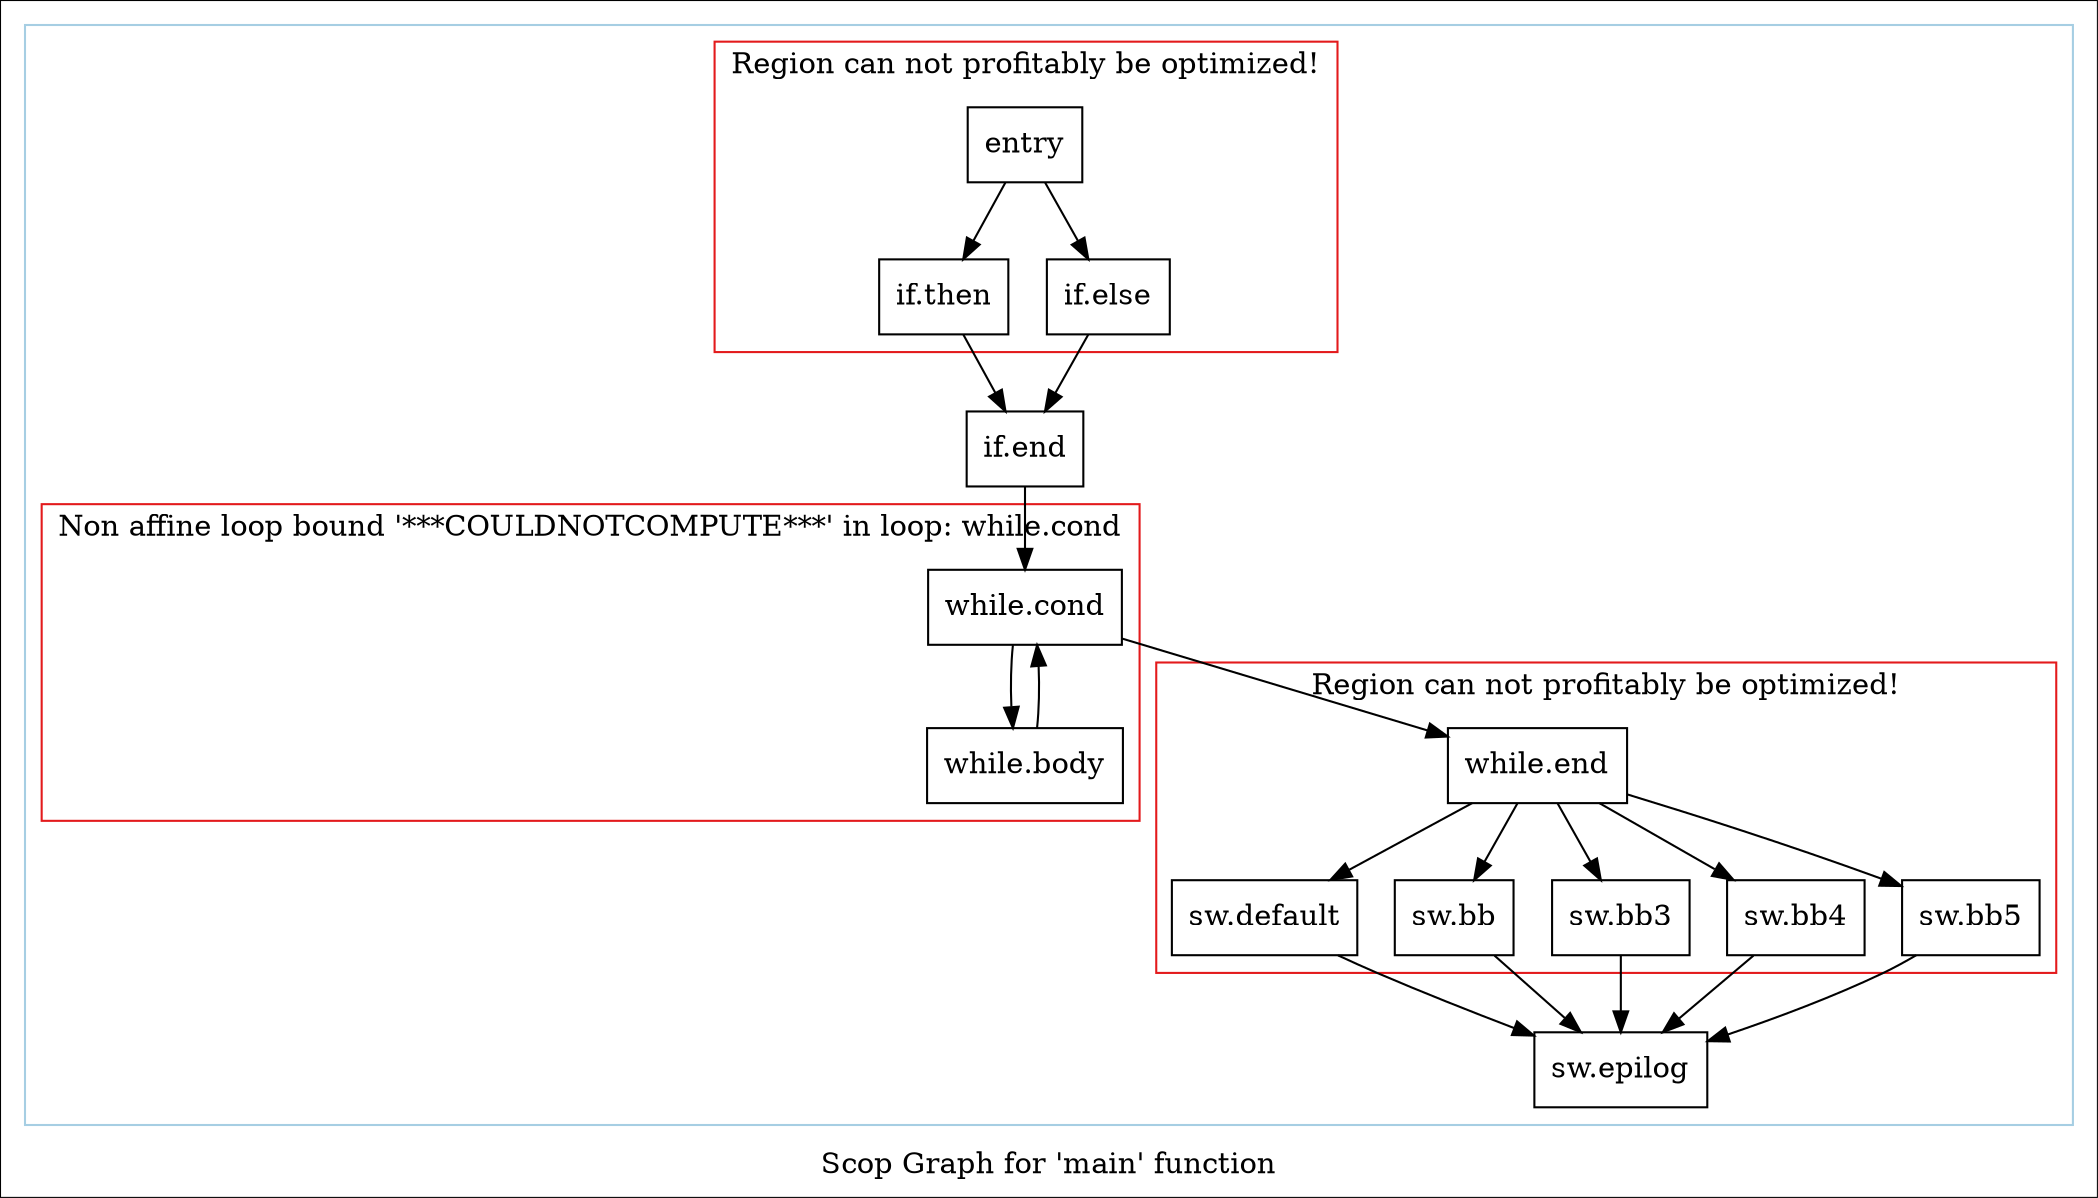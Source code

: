 digraph "Scop Graph for 'main' function" {
	label="Scop Graph for 'main' function";

	Node0x921610 [shape=record,label="{entry}"];
	Node0x921610 -> Node0x920a60;
	Node0x921610 -> Node0x91e570;
	Node0x920a60 [shape=record,label="{if.then}"];
	Node0x920a60 -> Node0x8e9390;
	Node0x8e9390 [shape=record,label="{if.end}"];
	Node0x8e9390 -> Node0x9261b0;
	Node0x9261b0 [shape=record,label="{while.cond}"];
	Node0x9261b0 -> Node0x927910;
	Node0x9261b0 -> Node0x927360;
	Node0x927910 [shape=record,label="{while.body}"];
	Node0x927910 -> Node0x9261b0[constraint=false];
	Node0x927360 [shape=record,label="{while.end}"];
	Node0x927360 -> Node0x94b670;
	Node0x927360 -> Node0x9267f0;
	Node0x927360 -> Node0x91d0d0;
	Node0x927360 -> Node0x9226d0;
	Node0x927360 -> Node0x947240;
	Node0x94b670 [shape=record,label="{sw.default}"];
	Node0x94b670 -> Node0x926900;
	Node0x926900 [shape=record,label="{sw.epilog}"];
	Node0x9267f0 [shape=record,label="{sw.bb}"];
	Node0x9267f0 -> Node0x926900;
	Node0x91d0d0 [shape=record,label="{sw.bb3}"];
	Node0x91d0d0 -> Node0x926900;
	Node0x9226d0 [shape=record,label="{sw.bb4}"];
	Node0x9226d0 -> Node0x926900;
	Node0x947240 [shape=record,label="{sw.bb5}"];
	Node0x947240 -> Node0x926900;
	Node0x91e570 [shape=record,label="{if.else}"];
	Node0x91e570 -> Node0x8e9390;
	colorscheme = "paired12"
        subgraph cluster_0x8f1450 {
          label = "";
          style = solid;
          color = 1
          subgraph cluster_0x94e930 {
            label = "Region can not profitably be optimized!";
            style = solid;
            color = 6
            Node0x921610;
            Node0x920a60;
            Node0x91e570;
          }
          subgraph cluster_0x94e8b0 {
            label = "Non affine loop bound '***COULDNOTCOMPUTE***' in loop: while.cond";
            style = solid;
            color = 6
            Node0x9261b0;
            Node0x927910;
          }
          subgraph cluster_0x9242c0 {
            label = "Region can not profitably be optimized!";
            style = solid;
            color = 6
            Node0x927360;
            Node0x94b670;
            Node0x9267f0;
            Node0x91d0d0;
            Node0x9226d0;
            Node0x947240;
          }
          Node0x8e9390;
          Node0x926900;
        }
}

